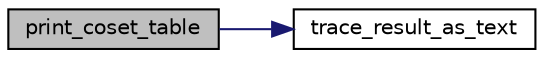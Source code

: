 digraph "print_coset_table"
{
  edge [fontname="Helvetica",fontsize="10",labelfontname="Helvetica",labelfontsize="10"];
  node [fontname="Helvetica",fontsize="10",shape=record];
  rankdir="LR";
  Node0 [label="print_coset_table",height=0.2,width=0.4,color="black", fillcolor="grey75", style="filled", fontcolor="black"];
  Node0 -> Node1 [color="midnightblue",fontsize="10",style="solid",fontname="Helvetica"];
  Node1 [label="trace_result_as_text",height=0.2,width=0.4,color="black", fillcolor="white", style="filled",URL="$da/d10/other_8h.html#ad00475998a5aeb8d2b2b5d72a2e3206f"];
}
